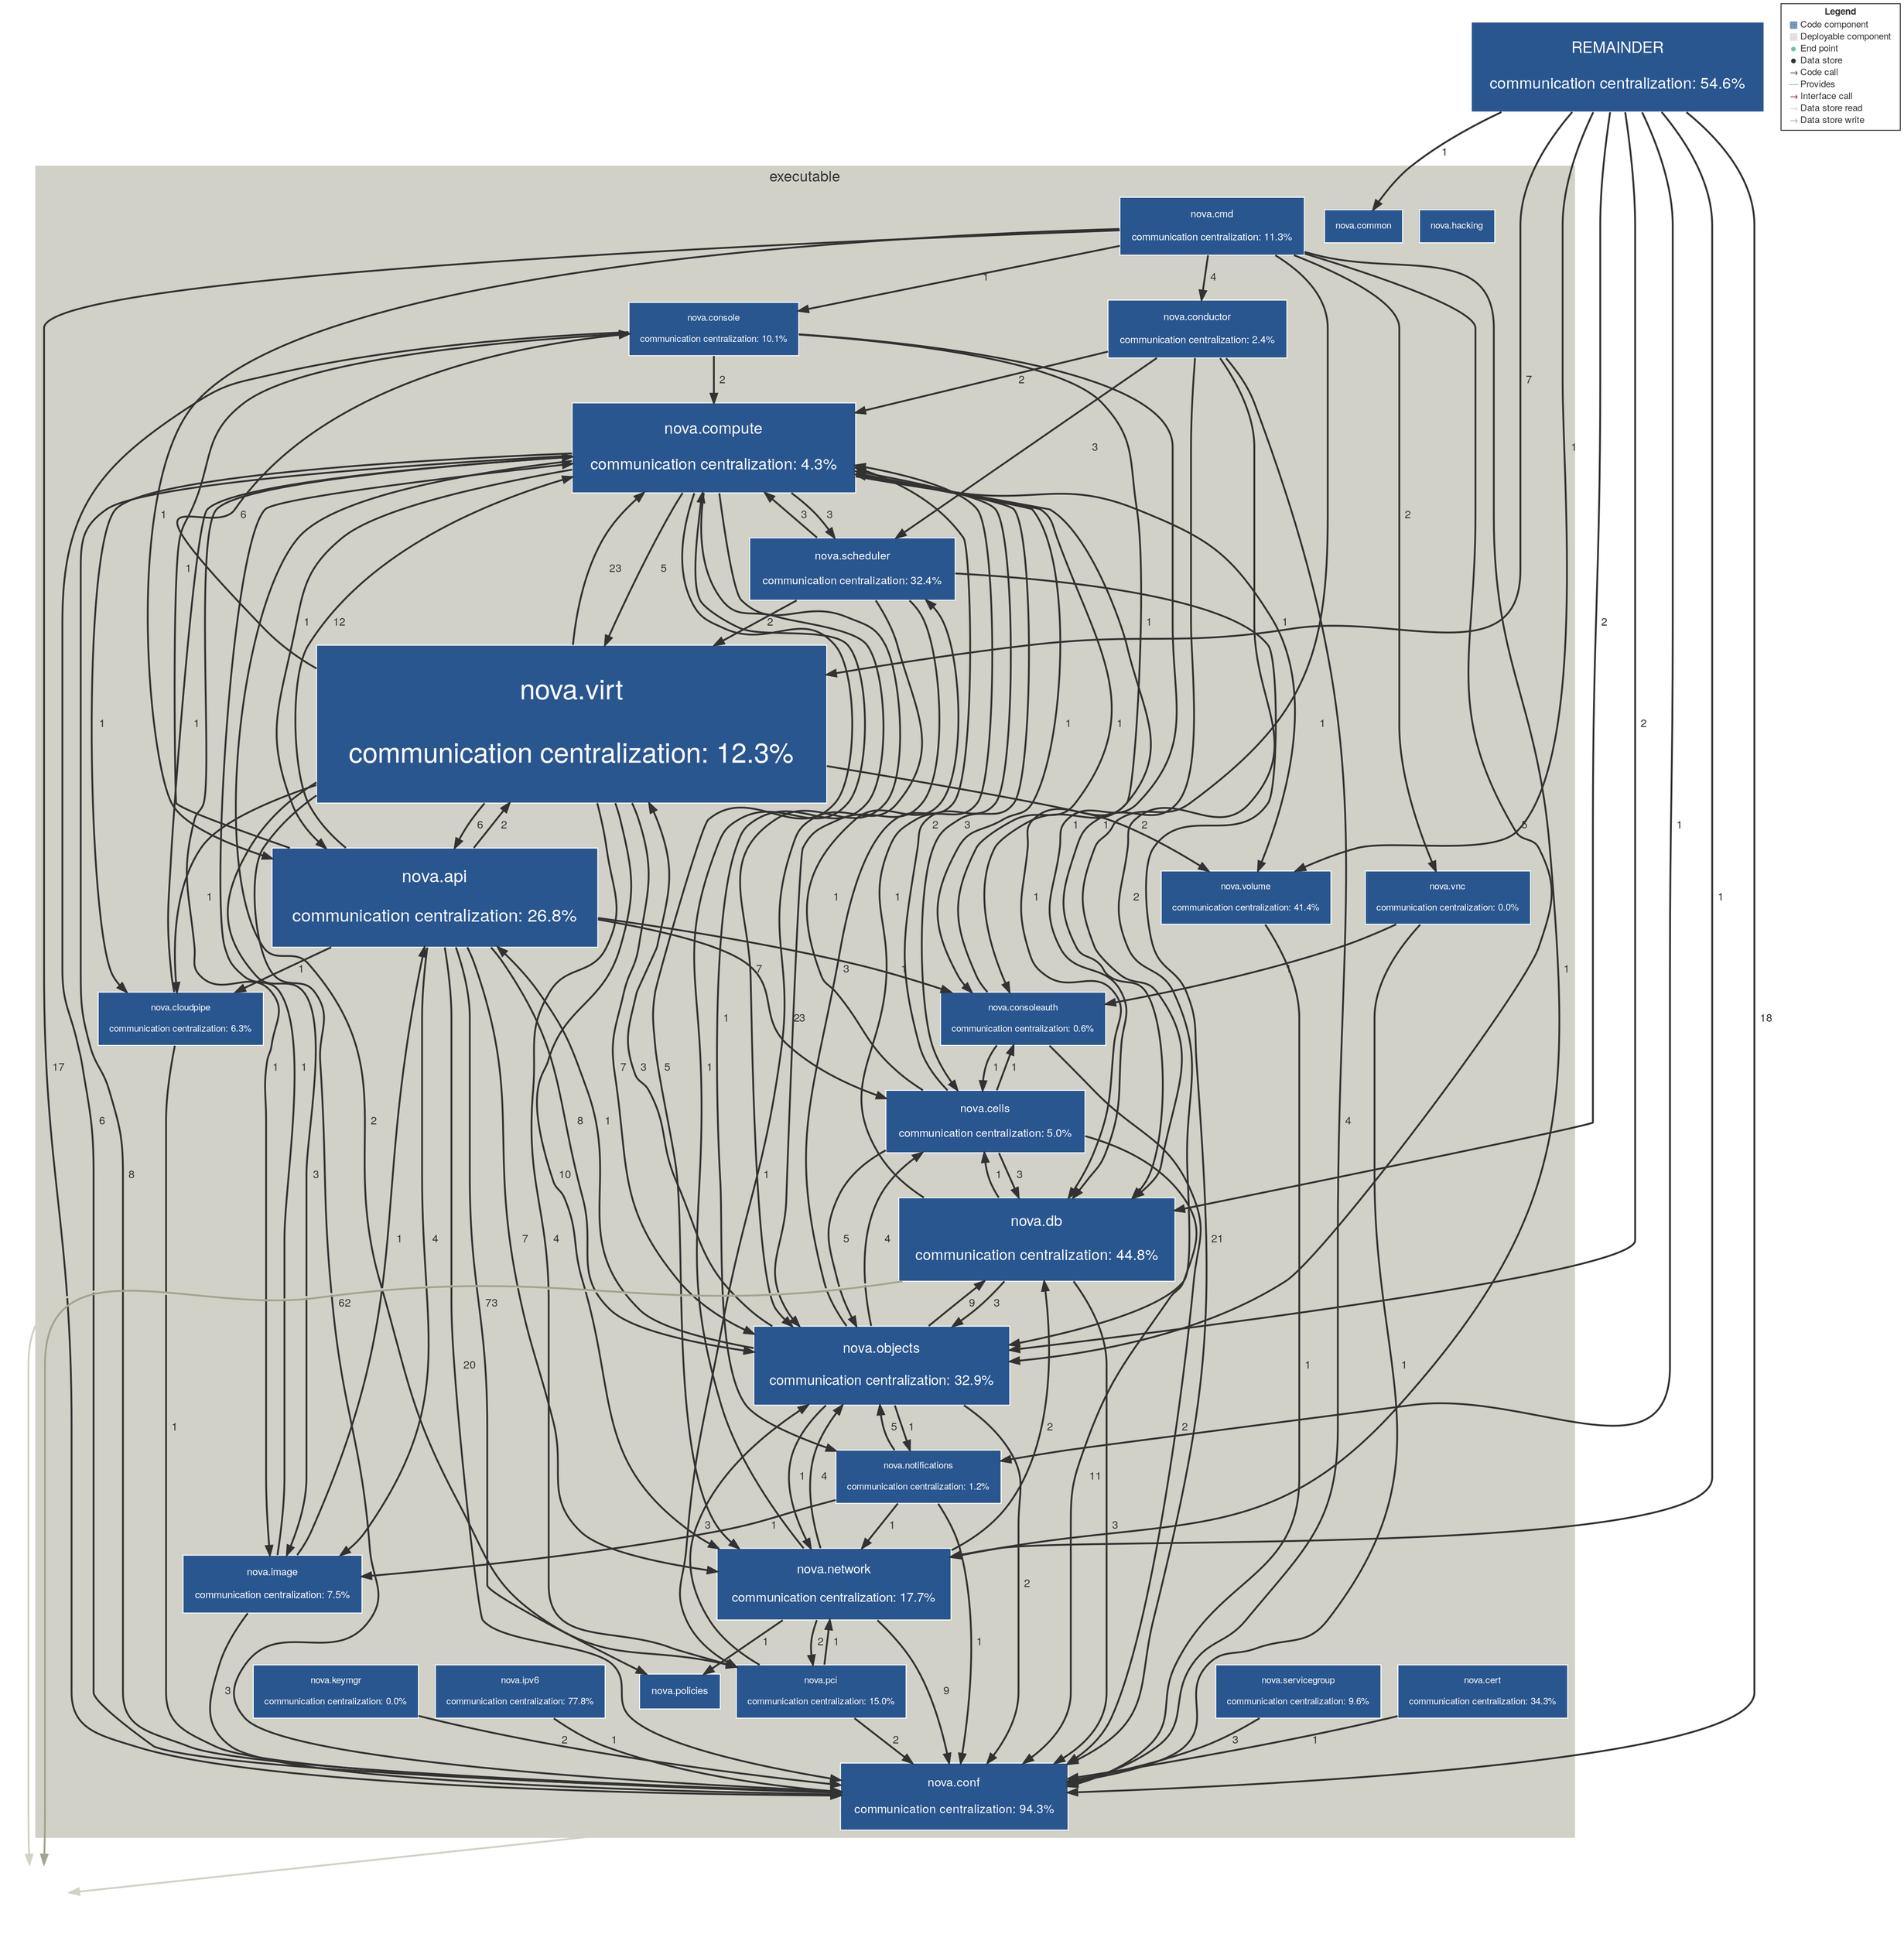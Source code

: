 digraph "Graph" {
compound=true
rankdir=TD
subgraph "cluster-nova" {
style="filled"
color="#D2D1C7"
fontname="Helvetica Neue"
fontsize="16"
fontcolor="#323232"
label="executable"
"nova.conf@nova" [ shape="box" style="filled" fillcolor="#2A568F" penwidth="1" color="#FFFFFF" fontname="Helvetica Neue" fontcolor="#FFFFFF" fontsize="13" margin="0.20800000000000002" label="nova.conf

communication centralization: 94.3%" ]
"nova.console@nova" [ shape="box" style="filled" fillcolor="#2A568F" penwidth="1" color="#FFFFFF" fontname="Helvetica Neue" fontcolor="#FFFFFF" fontsize="10" margin="0.16" label="nova.console

communication centralization: 10.1%" ]
"nova.scheduler@nova" [ shape="box" style="filled" fillcolor="#2A568F" penwidth="1" color="#FFFFFF" fontname="Helvetica Neue" fontcolor="#FFFFFF" fontsize="12" margin="0.192" label="nova.scheduler

communication centralization: 32.4%" ]
"nova.api@nova" [ shape="box" style="filled" fillcolor="#2A568F" penwidth="1" color="#FFFFFF" fontname="Helvetica Neue" fontcolor="#FFFFFF" fontsize="19" margin="0.304" label="nova.api

communication centralization: 26.8%" ]
"nova.vnc@nova" [ shape="box" style="filled" fillcolor="#2A568F" penwidth="1" color="#FFFFFF" fontname="Helvetica Neue" fontcolor="#FFFFFF" fontsize="10" margin="0.16" label="nova.vnc

communication centralization: 0.0%" ]
"nova.compute@nova" [ shape="box" style="filled" fillcolor="#2A568F" penwidth="1" color="#FFFFFF" fontname="Helvetica Neue" fontcolor="#FFFFFF" fontsize="17" margin="0.272" label="nova.compute

communication centralization: 4.3%" ]
"nova.network@nova" [ shape="box" style="filled" fillcolor="#2A568F" penwidth="1" color="#FFFFFF" fontname="Helvetica Neue" fontcolor="#FFFFFF" fontsize="14" margin="0.224" label="nova.network

communication centralization: 17.7%" ]
"nova.conductor@nova" [ shape="box" style="filled" fillcolor="#2A568F" penwidth="1" color="#FFFFFF" fontname="Helvetica Neue" fontcolor="#FFFFFF" fontsize="11" margin="0.176" label="nova.conductor

communication centralization: 2.4%" ]
"nova.hacking@nova" [ shape="box" style="filled" fillcolor="#2A568F" penwidth="1" color="#FFFFFF" fontname="Helvetica Neue" fontcolor="#FFFFFF" fontsize="10" margin="0.16" label="nova.hacking" ]
"nova.cells@nova" [ shape="box" style="filled" fillcolor="#2A568F" penwidth="1" color="#FFFFFF" fontname="Helvetica Neue" fontcolor="#FFFFFF" fontsize="12" margin="0.192" label="nova.cells

communication centralization: 5.0%" ]
"nova.notifications@nova" [ shape="box" style="filled" fillcolor="#2A568F" penwidth="1" color="#FFFFFF" fontname="Helvetica Neue" fontcolor="#FFFFFF" fontsize="10" margin="0.16" label="nova.notifications

communication centralization: 1.2%" ]
"nova.pci@nova" [ shape="box" style="filled" fillcolor="#2A568F" penwidth="1" color="#FFFFFF" fontname="Helvetica Neue" fontcolor="#FFFFFF" fontsize="10" margin="0.16" label="nova.pci

communication centralization: 15.0%" ]
"nova.common@nova" [ shape="box" style="filled" fillcolor="#2A568F" penwidth="1" color="#FFFFFF" fontname="Helvetica Neue" fontcolor="#FFFFFF" fontsize="10" margin="0.16" label="nova.common" ]
"nova.image@nova" [ shape="box" style="filled" fillcolor="#2A568F" penwidth="1" color="#FFFFFF" fontname="Helvetica Neue" fontcolor="#FFFFFF" fontsize="11" margin="0.176" label="nova.image

communication centralization: 7.5%" ]
"nova.cert@nova" [ shape="box" style="filled" fillcolor="#2A568F" penwidth="1" color="#FFFFFF" fontname="Helvetica Neue" fontcolor="#FFFFFF" fontsize="10" margin="0.16" label="nova.cert

communication centralization: 34.3%" ]
"nova.servicegroup@nova" [ shape="box" style="filled" fillcolor="#2A568F" penwidth="1" color="#FFFFFF" fontname="Helvetica Neue" fontcolor="#FFFFFF" fontsize="10" margin="0.16" label="nova.servicegroup

communication centralization: 9.6%" ]
"nova.cmd@nova" [ shape="box" style="filled" fillcolor="#2A568F" penwidth="1" color="#FFFFFF" fontname="Helvetica Neue" fontcolor="#FFFFFF" fontsize="11" margin="0.176" label="nova.cmd

communication centralization: 11.3%" ]
"nova.objects@nova" [ shape="box" style="filled" fillcolor="#2A568F" penwidth="1" color="#FFFFFF" fontname="Helvetica Neue" fontcolor="#FFFFFF" fontsize="15" margin="0.24" label="nova.objects

communication centralization: 32.9%" ]
"nova.ipv6@nova" [ shape="box" style="filled" fillcolor="#2A568F" penwidth="1" color="#FFFFFF" fontname="Helvetica Neue" fontcolor="#FFFFFF" fontsize="10" margin="0.16" label="nova.ipv6

communication centralization: 77.8%" ]
"nova.virt@nova" [ shape="box" style="filled" fillcolor="#2A568F" penwidth="1" color="#FFFFFF" fontname="Helvetica Neue" fontcolor="#FFFFFF" fontsize="30" margin="0.48" label="nova.virt

communication centralization: 12.3%" ]
"nova.cloudpipe@nova" [ shape="box" style="filled" fillcolor="#2A568F" penwidth="1" color="#FFFFFF" fontname="Helvetica Neue" fontcolor="#FFFFFF" fontsize="10" margin="0.16" label="nova.cloudpipe

communication centralization: 6.3%" ]
"nova.consoleauth@nova" [ shape="box" style="filled" fillcolor="#2A568F" penwidth="1" color="#FFFFFF" fontname="Helvetica Neue" fontcolor="#FFFFFF" fontsize="10" margin="0.16" label="nova.consoleauth

communication centralization: 0.6%" ]
"nova.policies@nova" [ shape="box" style="filled" fillcolor="#2A568F" penwidth="1" color="#FFFFFF" fontname="Helvetica Neue" fontcolor="#FFFFFF" fontsize="11" margin="0.176" label="nova.policies" ]
"nova.db@nova" [ shape="box" style="filled" fillcolor="#2A568F" penwidth="1" color="#FFFFFF" fontname="Helvetica Neue" fontcolor="#FFFFFF" fontsize="16" margin="0.256" label="nova.db

communication centralization: 44.8%" ]
"nova.volume@nova" [ shape="box" style="filled" fillcolor="#2A568F" penwidth="1" color="#FFFFFF" fontname="Helvetica Neue" fontcolor="#FFFFFF" fontsize="10" margin="0.16" label="nova.volume

communication centralization: 41.4%" ]
"nova.keymgr@nova" [ shape="box" style="filled" fillcolor="#2A568F" penwidth="1" color="#FFFFFF" fontname="Helvetica Neue" fontcolor="#FFFFFF" fontsize="10" margin="0.16" label="nova.keymgr

communication centralization: 0.0%" ]
}
"5ed238ef-0b7d-48fd-8594-45c5d4ebe136@NOT_DEPLOYED" [ shape="box" penwidth="0" fontname="Helvetica Neue" fontcolor="#323232" fontsize="16" image="icon-datastore.png" width="1.000" height="1.000" fixedsize="true" label="" ]
"REMAINDER@NOT_DEPLOYED" [ shape="box" style="filled" fillcolor="#2A568F" penwidth="1" color="#FFFFFF" fontname="Helvetica Neue" fontcolor="#FFFFFF" fontsize="17" margin="0.272" label="REMAINDER

communication centralization: 54.6%" ]
"nova.conf@nova" -> "5ed238ef-0b7d-48fd-8594-45c5d4ebe136@NOT_DEPLOYED" [ penwidth="2" color="#D2D1C7" fontcolor="#D2D1C7" fontname="Helvetica Neue" fontsize="12" label="" ]
"nova.console@nova" -> "nova.conf@nova" [ penwidth="2" color="#323232" fontcolor="#323232" fontname="Helvetica Neue" fontsize="12" label="  6" ]
"nova.console@nova" -> "nova.compute@nova" [ penwidth="2" color="#323232" fontcolor="#323232" fontname="Helvetica Neue" fontsize="12" label="  2" ]
"nova.console@nova" -> "nova.consoleauth@nova" [ penwidth="2" color="#323232" fontcolor="#323232" fontname="Helvetica Neue" fontsize="12" label="  1" ]
"nova.console@nova" -> "nova.db@nova" [ penwidth="2" color="#323232" fontcolor="#323232" fontname="Helvetica Neue" fontsize="12" label="  1" ]
"nova.scheduler@nova" -> "nova.conf@nova" [ penwidth="2" color="#323232" fontcolor="#323232" fontname="Helvetica Neue" fontsize="12" label="  21" ]
"nova.scheduler@nova" -> "nova.compute@nova" [ penwidth="2" color="#323232" fontcolor="#323232" fontname="Helvetica Neue" fontsize="12" label="  3" ]
"nova.scheduler@nova" -> "nova.pci@nova" [ penwidth="2" color="#323232" fontcolor="#323232" fontname="Helvetica Neue" fontsize="12" label="  1" ]
"nova.scheduler@nova" -> "nova.objects@nova" [ penwidth="2" color="#323232" fontcolor="#323232" fontname="Helvetica Neue" fontsize="12" label="  3" ]
"nova.scheduler@nova" -> "nova.virt@nova" [ penwidth="2" color="#323232" fontcolor="#323232" fontname="Helvetica Neue" fontsize="12" label="  2" ]
"nova.api@nova" -> "nova.conf@nova" [ penwidth="2" color="#323232" fontcolor="#323232" fontname="Helvetica Neue" fontsize="12" label="  20" ]
"nova.api@nova" -> "nova.console@nova" [ penwidth="2" color="#323232" fontcolor="#323232" fontname="Helvetica Neue" fontsize="12" label="  1" ]
"nova.api@nova" -> "nova.compute@nova" [ penwidth="2" color="#323232" fontcolor="#323232" fontname="Helvetica Neue" fontsize="12" label="  12" ]
"nova.api@nova" -> "nova.network@nova" [ penwidth="2" color="#323232" fontcolor="#323232" fontname="Helvetica Neue" fontsize="12" label="  7" ]
"nova.api@nova" -> "nova.cells@nova" [ penwidth="2" color="#323232" fontcolor="#323232" fontname="Helvetica Neue" fontsize="12" label="  2" ]
"nova.api@nova" -> "nova.image@nova" [ penwidth="2" color="#323232" fontcolor="#323232" fontname="Helvetica Neue" fontsize="12" label="  4" ]
"nova.api@nova" -> "nova.objects@nova" [ penwidth="2" color="#323232" fontcolor="#323232" fontname="Helvetica Neue" fontsize="12" label="  8" ]
"nova.api@nova" -> "nova.virt@nova" [ penwidth="2" color="#323232" fontcolor="#323232" fontname="Helvetica Neue" fontsize="12" label="  2" ]
"nova.api@nova" -> "nova.cloudpipe@nova" [ penwidth="2" color="#323232" fontcolor="#323232" fontname="Helvetica Neue" fontsize="12" label="  1" ]
"nova.api@nova" -> "nova.consoleauth@nova" [ penwidth="2" color="#323232" fontcolor="#323232" fontname="Helvetica Neue" fontsize="12" label="  1" ]
"nova.api@nova" -> "nova.policies@nova" [ penwidth="2" color="#323232" fontcolor="#323232" fontname="Helvetica Neue" fontsize="12" label="  73" ]
"nova.vnc@nova" -> "nova.conf@nova" [ penwidth="2" color="#323232" fontcolor="#323232" fontname="Helvetica Neue" fontsize="12" label="  1" ]
"nova.vnc@nova" -> "nova.consoleauth@nova" [ penwidth="2" color="#323232" fontcolor="#323232" fontname="Helvetica Neue" fontsize="12" label="  1" ]
"nova.compute@nova" -> "nova.conf@nova" [ penwidth="2" color="#323232" fontcolor="#323232" fontname="Helvetica Neue" fontsize="12" label="  8" ]
"nova.compute@nova" -> "nova.scheduler@nova" [ penwidth="2" color="#323232" fontcolor="#323232" fontname="Helvetica Neue" fontsize="12" label="  3" ]
"nova.compute@nova" -> "nova.api@nova" [ penwidth="2" color="#323232" fontcolor="#323232" fontname="Helvetica Neue" fontsize="12" label="  1" ]
"nova.compute@nova" -> "nova.network@nova" [ penwidth="2" color="#323232" fontcolor="#323232" fontname="Helvetica Neue" fontsize="12" label="  5" ]
"nova.compute@nova" -> "nova.cells@nova" [ penwidth="2" color="#323232" fontcolor="#323232" fontname="Helvetica Neue" fontsize="12" label="  3" ]
"nova.compute@nova" -> "nova.notifications@nova" [ penwidth="2" color="#323232" fontcolor="#323232" fontname="Helvetica Neue" fontsize="12" label="  1" ]
"nova.compute@nova" -> "nova.pci@nova" [ penwidth="2" color="#323232" fontcolor="#323232" fontname="Helvetica Neue" fontsize="12" label="  2" ]
"nova.compute@nova" -> "nova.image@nova" [ penwidth="2" color="#323232" fontcolor="#323232" fontname="Helvetica Neue" fontsize="12" label="  1" ]
"nova.compute@nova" -> "nova.objects@nova" [ penwidth="2" color="#323232" fontcolor="#323232" fontname="Helvetica Neue" fontsize="12" label="  7" ]
"nova.compute@nova" -> "nova.virt@nova" [ penwidth="2" color="#323232" fontcolor="#323232" fontname="Helvetica Neue" fontsize="12" label="  5" ]
"nova.compute@nova" -> "nova.cloudpipe@nova" [ penwidth="2" color="#323232" fontcolor="#323232" fontname="Helvetica Neue" fontsize="12" label="  1" ]
"nova.compute@nova" -> "nova.consoleauth@nova" [ penwidth="2" color="#323232" fontcolor="#323232" fontname="Helvetica Neue" fontsize="12" label="  1" ]
"nova.compute@nova" -> "nova.db@nova" [ penwidth="2" color="#323232" fontcolor="#323232" fontname="Helvetica Neue" fontsize="12" label="  1" ]
"nova.compute@nova" -> "nova.volume@nova" [ penwidth="2" color="#323232" fontcolor="#323232" fontname="Helvetica Neue" fontsize="12" label="  1" ]
"nova.network@nova" -> "nova.conf@nova" [ penwidth="2" color="#323232" fontcolor="#323232" fontname="Helvetica Neue" fontsize="12" label="  9" ]
"nova.network@nova" -> "nova.compute@nova" [ penwidth="2" color="#323232" fontcolor="#323232" fontname="Helvetica Neue" fontsize="12" label="  1" ]
"nova.network@nova" -> "nova.pci@nova" [ penwidth="2" color="#323232" fontcolor="#323232" fontname="Helvetica Neue" fontsize="12" label="  2" ]
"nova.network@nova" -> "nova.objects@nova" [ penwidth="2" color="#323232" fontcolor="#323232" fontname="Helvetica Neue" fontsize="12" label="  4" ]
"nova.network@nova" -> "nova.policies@nova" [ penwidth="2" color="#323232" fontcolor="#323232" fontname="Helvetica Neue" fontsize="12" label="  1" ]
"nova.network@nova" -> "nova.db@nova" [ penwidth="2" color="#323232" fontcolor="#323232" fontname="Helvetica Neue" fontsize="12" label="  2" ]
"nova.conductor@nova" -> "nova.conf@nova" [ penwidth="2" color="#323232" fontcolor="#323232" fontname="Helvetica Neue" fontsize="12" label="  4" ]
"nova.conductor@nova" -> "nova.scheduler@nova" [ penwidth="2" color="#323232" fontcolor="#323232" fontname="Helvetica Neue" fontsize="12" label="  3" ]
"nova.conductor@nova" -> "nova.compute@nova" [ penwidth="2" color="#323232" fontcolor="#323232" fontname="Helvetica Neue" fontsize="12" label="  2" ]
"nova.conductor@nova" -> "nova.objects@nova" [ penwidth="2" color="#323232" fontcolor="#323232" fontname="Helvetica Neue" fontsize="12" label="  2" ]
"nova.conductor@nova" -> "nova.db@nova" [ penwidth="2" color="#323232" fontcolor="#323232" fontname="Helvetica Neue" fontsize="12" label="  1" ]
"nova.cells@nova" -> "nova.conf@nova" [ penwidth="2" color="#323232" fontcolor="#323232" fontname="Helvetica Neue" fontsize="12" label="  11" ]
"nova.cells@nova" -> "nova.scheduler@nova" [ penwidth="2" color="#323232" fontcolor="#323232" fontname="Helvetica Neue" fontsize="12" label="  1" ]
"nova.cells@nova" -> "nova.compute@nova" [ penwidth="2" color="#323232" fontcolor="#323232" fontname="Helvetica Neue" fontsize="12" label="  2" ]
"nova.cells@nova" -> "nova.objects@nova" [ penwidth="2" color="#323232" fontcolor="#323232" fontname="Helvetica Neue" fontsize="12" label="  5" ]
"nova.cells@nova" -> "nova.consoleauth@nova" [ penwidth="2" color="#323232" fontcolor="#323232" fontname="Helvetica Neue" fontsize="12" label="  1" ]
"nova.cells@nova" -> "nova.db@nova" [ penwidth="2" color="#323232" fontcolor="#323232" fontname="Helvetica Neue" fontsize="12" label="  3" ]
"nova.notifications@nova" -> "nova.conf@nova" [ penwidth="2" color="#323232" fontcolor="#323232" fontname="Helvetica Neue" fontsize="12" label="  1" ]
"nova.notifications@nova" -> "nova.network@nova" [ penwidth="2" color="#323232" fontcolor="#323232" fontname="Helvetica Neue" fontsize="12" label="  1" ]
"nova.notifications@nova" -> "nova.image@nova" [ penwidth="2" color="#323232" fontcolor="#323232" fontname="Helvetica Neue" fontsize="12" label="  1" ]
"nova.notifications@nova" -> "nova.objects@nova" [ penwidth="2" color="#323232" fontcolor="#323232" fontname="Helvetica Neue" fontsize="12" label="  5" ]
"nova.pci@nova" -> "nova.conf@nova" [ penwidth="2" color="#323232" fontcolor="#323232" fontname="Helvetica Neue" fontsize="12" label="  2" ]
"nova.pci@nova" -> "nova.network@nova" [ penwidth="2" color="#323232" fontcolor="#323232" fontname="Helvetica Neue" fontsize="12" label="  1" ]
"nova.pci@nova" -> "nova.objects@nova" [ penwidth="2" color="#323232" fontcolor="#323232" fontname="Helvetica Neue" fontsize="12" label="  3" ]
"nova.image@nova" -> "nova.conf@nova" [ penwidth="2" color="#323232" fontcolor="#323232" fontname="Helvetica Neue" fontsize="12" label="  3" ]
"nova.image@nova" -> "nova.api@nova" [ penwidth="2" color="#323232" fontcolor="#323232" fontname="Helvetica Neue" fontsize="12" label="  1" ]
"nova.image@nova" -> "nova.compute@nova" [ penwidth="2" color="#323232" fontcolor="#323232" fontname="Helvetica Neue" fontsize="12" label="  1" ]
"nova.cert@nova" -> "nova.conf@nova" [ penwidth="2" color="#323232" fontcolor="#323232" fontname="Helvetica Neue" fontsize="12" label="  1" ]
"nova.servicegroup@nova" -> "nova.conf@nova" [ penwidth="2" color="#323232" fontcolor="#323232" fontname="Helvetica Neue" fontsize="12" label="  3" ]
"nova.cmd@nova" -> "nova.conf@nova" [ penwidth="2" color="#323232" fontcolor="#323232" fontname="Helvetica Neue" fontsize="12" label="  17" ]
"nova.cmd@nova" -> "nova.console@nova" [ penwidth="2" color="#323232" fontcolor="#323232" fontname="Helvetica Neue" fontsize="12" label="  1" ]
"nova.cmd@nova" -> "nova.api@nova" [ penwidth="2" color="#323232" fontcolor="#323232" fontname="Helvetica Neue" fontsize="12" label="  1" ]
"nova.cmd@nova" -> "nova.vnc@nova" [ penwidth="2" color="#323232" fontcolor="#323232" fontname="Helvetica Neue" fontsize="12" label="  2" ]
"nova.cmd@nova" -> "nova.network@nova" [ penwidth="2" color="#323232" fontcolor="#323232" fontname="Helvetica Neue" fontsize="12" label="  1" ]
"nova.cmd@nova" -> "nova.conductor@nova" [ penwidth="2" color="#323232" fontcolor="#323232" fontname="Helvetica Neue" fontsize="12" label="  4" ]
"nova.cmd@nova" -> "nova.objects@nova" [ penwidth="2" color="#323232" fontcolor="#323232" fontname="Helvetica Neue" fontsize="12" label="  5" ]
"nova.cmd@nova" -> "nova.db@nova" [ penwidth="2" color="#323232" fontcolor="#323232" fontname="Helvetica Neue" fontsize="12" label="  1" ]
"nova.objects@nova" -> "nova.conf@nova" [ penwidth="2" color="#323232" fontcolor="#323232" fontname="Helvetica Neue" fontsize="12" label="  2" ]
"nova.objects@nova" -> "nova.api@nova" [ penwidth="2" color="#323232" fontcolor="#323232" fontname="Helvetica Neue" fontsize="12" label="  1" ]
"nova.objects@nova" -> "nova.compute@nova" [ penwidth="2" color="#323232" fontcolor="#323232" fontname="Helvetica Neue" fontsize="12" label="  3" ]
"nova.objects@nova" -> "nova.network@nova" [ penwidth="2" color="#323232" fontcolor="#323232" fontname="Helvetica Neue" fontsize="12" label="  1" ]
"nova.objects@nova" -> "nova.cells@nova" [ penwidth="2" color="#323232" fontcolor="#323232" fontname="Helvetica Neue" fontsize="12" label="  4" ]
"nova.objects@nova" -> "nova.notifications@nova" [ penwidth="2" color="#323232" fontcolor="#323232" fontname="Helvetica Neue" fontsize="12" label="  1" ]
"nova.objects@nova" -> "nova.virt@nova" [ penwidth="2" color="#323232" fontcolor="#323232" fontname="Helvetica Neue" fontsize="12" label="  3" ]
"nova.objects@nova" -> "nova.db@nova" [ penwidth="2" color="#323232" fontcolor="#323232" fontname="Helvetica Neue" fontsize="12" label="  9" ]
"nova.ipv6@nova" -> "nova.conf@nova" [ penwidth="2" color="#323232" fontcolor="#323232" fontname="Helvetica Neue" fontsize="12" label="  1" ]
"nova.virt@nova" -> "nova.conf@nova" [ penwidth="2" color="#323232" fontcolor="#323232" fontname="Helvetica Neue" fontsize="12" label="  62" ]
"nova.virt@nova" -> "nova.console@nova" [ penwidth="2" color="#323232" fontcolor="#323232" fontname="Helvetica Neue" fontsize="12" label="  6" ]
"nova.virt@nova" -> "nova.api@nova" [ penwidth="2" color="#323232" fontcolor="#323232" fontname="Helvetica Neue" fontsize="12" label="  6" ]
"nova.virt@nova" -> "nova.compute@nova" [ penwidth="2" color="#323232" fontcolor="#323232" fontname="Helvetica Neue" fontsize="12" label="  23" ]
"nova.virt@nova" -> "nova.network@nova" [ penwidth="2" color="#323232" fontcolor="#323232" fontname="Helvetica Neue" fontsize="12" label="  10" ]
"nova.virt@nova" -> "nova.pci@nova" [ penwidth="2" color="#323232" fontcolor="#323232" fontname="Helvetica Neue" fontsize="12" label="  4" ]
"nova.virt@nova" -> "nova.image@nova" [ penwidth="2" color="#323232" fontcolor="#323232" fontname="Helvetica Neue" fontsize="12" label="  3" ]
"nova.virt@nova" -> "nova.objects@nova" [ penwidth="2" color="#323232" fontcolor="#323232" fontname="Helvetica Neue" fontsize="12" label="  7" ]
"nova.virt@nova" -> "nova.cloudpipe@nova" [ penwidth="2" color="#323232" fontcolor="#323232" fontname="Helvetica Neue" fontsize="12" label="  1" ]
"nova.virt@nova" -> "nova.volume@nova" [ penwidth="2" color="#323232" fontcolor="#323232" fontname="Helvetica Neue" fontsize="12" label="  2" ]
"nova.cloudpipe@nova" -> "nova.conf@nova" [ penwidth="2" color="#323232" fontcolor="#323232" fontname="Helvetica Neue" fontsize="12" label="  1" ]
"nova.cloudpipe@nova" -> "nova.compute@nova" [ penwidth="2" color="#323232" fontcolor="#323232" fontname="Helvetica Neue" fontsize="12" label="  1" ]
"nova.consoleauth@nova" -> "nova.conf@nova" [ penwidth="2" color="#323232" fontcolor="#323232" fontname="Helvetica Neue" fontsize="12" label="  2" ]
"nova.consoleauth@nova" -> "nova.compute@nova" [ penwidth="2" color="#323232" fontcolor="#323232" fontname="Helvetica Neue" fontsize="12" label="  1" ]
"nova.consoleauth@nova" -> "nova.cells@nova" [ penwidth="2" color="#323232" fontcolor="#323232" fontname="Helvetica Neue" fontsize="12" label="  1" ]
"nova.db@nova" -> "nova.conf@nova" [ penwidth="2" color="#323232" fontcolor="#323232" fontname="Helvetica Neue" fontsize="12" label="  3" ]
"nova.db@nova" -> "nova.compute@nova" [ penwidth="2" color="#323232" fontcolor="#323232" fontname="Helvetica Neue" fontsize="12" label="  1" ]
"nova.db@nova" -> "nova.cells@nova" [ penwidth="2" color="#323232" fontcolor="#323232" fontname="Helvetica Neue" fontsize="12" label="  1" ]
"nova.db@nova" -> "nova.objects@nova" [ penwidth="2" color="#323232" fontcolor="#323232" fontname="Helvetica Neue" fontsize="12" label="  3" ]
"nova.db@nova" -> "5ed238ef-0b7d-48fd-8594-45c5d4ebe136@NOT_DEPLOYED" [ penwidth="2" color="#D2D1C7" fontcolor="#D2D1C7" fontname="Helvetica Neue" fontsize="12" label="" ]
"nova.db@nova" -> "5ed238ef-0b7d-48fd-8594-45c5d4ebe136@NOT_DEPLOYED" [ penwidth="2" color="#A4A38F" fontcolor="#A4A38F" fontname="Helvetica Neue" fontsize="12" label="" ]
"nova.volume@nova" -> "nova.conf@nova" [ penwidth="2" color="#323232" fontcolor="#323232" fontname="Helvetica Neue" fontsize="12" label="  1" ]
"nova.keymgr@nova" -> "nova.conf@nova" [ penwidth="2" color="#323232" fontcolor="#323232" fontname="Helvetica Neue" fontsize="12" label="  2" ]
"REMAINDER@NOT_DEPLOYED" -> "nova.conf@nova" [ penwidth="2" color="#323232" fontcolor="#323232" fontname="Helvetica Neue" fontsize="12" label="  18" ]
"REMAINDER@NOT_DEPLOYED" -> "nova.network@nova" [ penwidth="2" color="#323232" fontcolor="#323232" fontname="Helvetica Neue" fontsize="12" label="  1" ]
"REMAINDER@NOT_DEPLOYED" -> "nova.notifications@nova" [ penwidth="2" color="#323232" fontcolor="#323232" fontname="Helvetica Neue" fontsize="12" label="  1" ]
"REMAINDER@NOT_DEPLOYED" -> "nova.common@nova" [ penwidth="2" color="#323232" fontcolor="#323232" fontname="Helvetica Neue" fontsize="12" label="  1" ]
"REMAINDER@NOT_DEPLOYED" -> "nova.objects@nova" [ penwidth="2" color="#323232" fontcolor="#323232" fontname="Helvetica Neue" fontsize="12" label="  2" ]
"REMAINDER@NOT_DEPLOYED" -> "nova.virt@nova" [ penwidth="2" color="#323232" fontcolor="#323232" fontname="Helvetica Neue" fontsize="12" label="  7" ]
"REMAINDER@NOT_DEPLOYED" -> "nova.db@nova" [ penwidth="2" color="#323232" fontcolor="#323232" fontname="Helvetica Neue" fontsize="12" label="  2" ]
"REMAINDER@NOT_DEPLOYED" -> "nova.volume@nova" [ penwidth="2" color="#323232" fontcolor="#323232" fontname="Helvetica Neue" fontsize="12" label="  1" ]
"LEGEND" [ shape="box" style="filled" fillcolor="#FFFFFF" penwidth="1" color="#323232" fontname="Helvetica Neue" fontcolor="#323232" fontsize="10" label=<<TABLE BORDER="0" CELLPADDING="1" CELLSPACING="0">
<TR><TD COLSPAN="2"><B>Legend</B></TD></TR>
<TR><TD><FONT COLOR="#2A568F">&#9638;</FONT></TD><TD ALIGN="left">Code component</TD></TR>
<TR><TD><FONT COLOR="#D2D1C7">&#9638;</FONT></TD><TD ALIGN="left">Deployable component</TD></TR>
<TR><TD><FONT COLOR="#72C0B4">&#9679;</FONT></TD><TD ALIGN="left">End point</TD></TR>
<TR><TD><FONT COLOR="#323232">&#9679;</FONT></TD><TD ALIGN="left">Data store</TD></TR>
<TR><TD><FONT COLOR="#323232">&rarr;</FONT></TD><TD ALIGN="left">Code call</TD></TR>
<TR><TD><FONT COLOR="#72C0B4">&#8212;</FONT></TD><TD ALIGN="left">Provides</TD></TR>
<TR><TD><FONT COLOR="#820445">&rarr;</FONT></TD><TD ALIGN="left">Interface call</TD></TR>
<TR><TD><FONT COLOR="#D2D1C7">&rarr;</FONT></TD><TD ALIGN="left">Data store read</TD></TR>
<TR><TD><FONT COLOR="#A4A38F">&rarr;</FONT></TD><TD ALIGN="left">Data store write</TD></TR>
</TABLE>
>  ]
}
